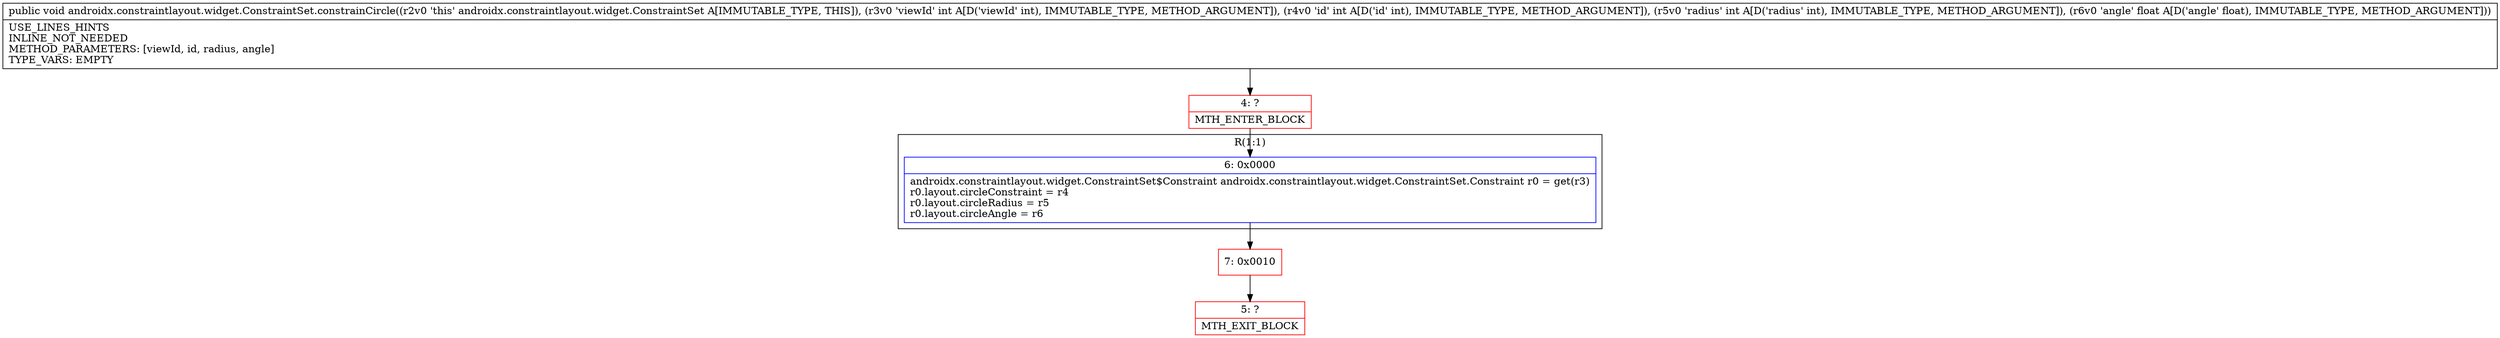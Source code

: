 digraph "CFG forandroidx.constraintlayout.widget.ConstraintSet.constrainCircle(IIIF)V" {
subgraph cluster_Region_1218449622 {
label = "R(1:1)";
node [shape=record,color=blue];
Node_6 [shape=record,label="{6\:\ 0x0000|androidx.constraintlayout.widget.ConstraintSet$Constraint androidx.constraintlayout.widget.ConstraintSet.Constraint r0 = get(r3)\lr0.layout.circleConstraint = r4\lr0.layout.circleRadius = r5\lr0.layout.circleAngle = r6\l}"];
}
Node_4 [shape=record,color=red,label="{4\:\ ?|MTH_ENTER_BLOCK\l}"];
Node_7 [shape=record,color=red,label="{7\:\ 0x0010}"];
Node_5 [shape=record,color=red,label="{5\:\ ?|MTH_EXIT_BLOCK\l}"];
MethodNode[shape=record,label="{public void androidx.constraintlayout.widget.ConstraintSet.constrainCircle((r2v0 'this' androidx.constraintlayout.widget.ConstraintSet A[IMMUTABLE_TYPE, THIS]), (r3v0 'viewId' int A[D('viewId' int), IMMUTABLE_TYPE, METHOD_ARGUMENT]), (r4v0 'id' int A[D('id' int), IMMUTABLE_TYPE, METHOD_ARGUMENT]), (r5v0 'radius' int A[D('radius' int), IMMUTABLE_TYPE, METHOD_ARGUMENT]), (r6v0 'angle' float A[D('angle' float), IMMUTABLE_TYPE, METHOD_ARGUMENT]))  | USE_LINES_HINTS\lINLINE_NOT_NEEDED\lMETHOD_PARAMETERS: [viewId, id, radius, angle]\lTYPE_VARS: EMPTY\l}"];
MethodNode -> Node_4;Node_6 -> Node_7;
Node_4 -> Node_6;
Node_7 -> Node_5;
}

